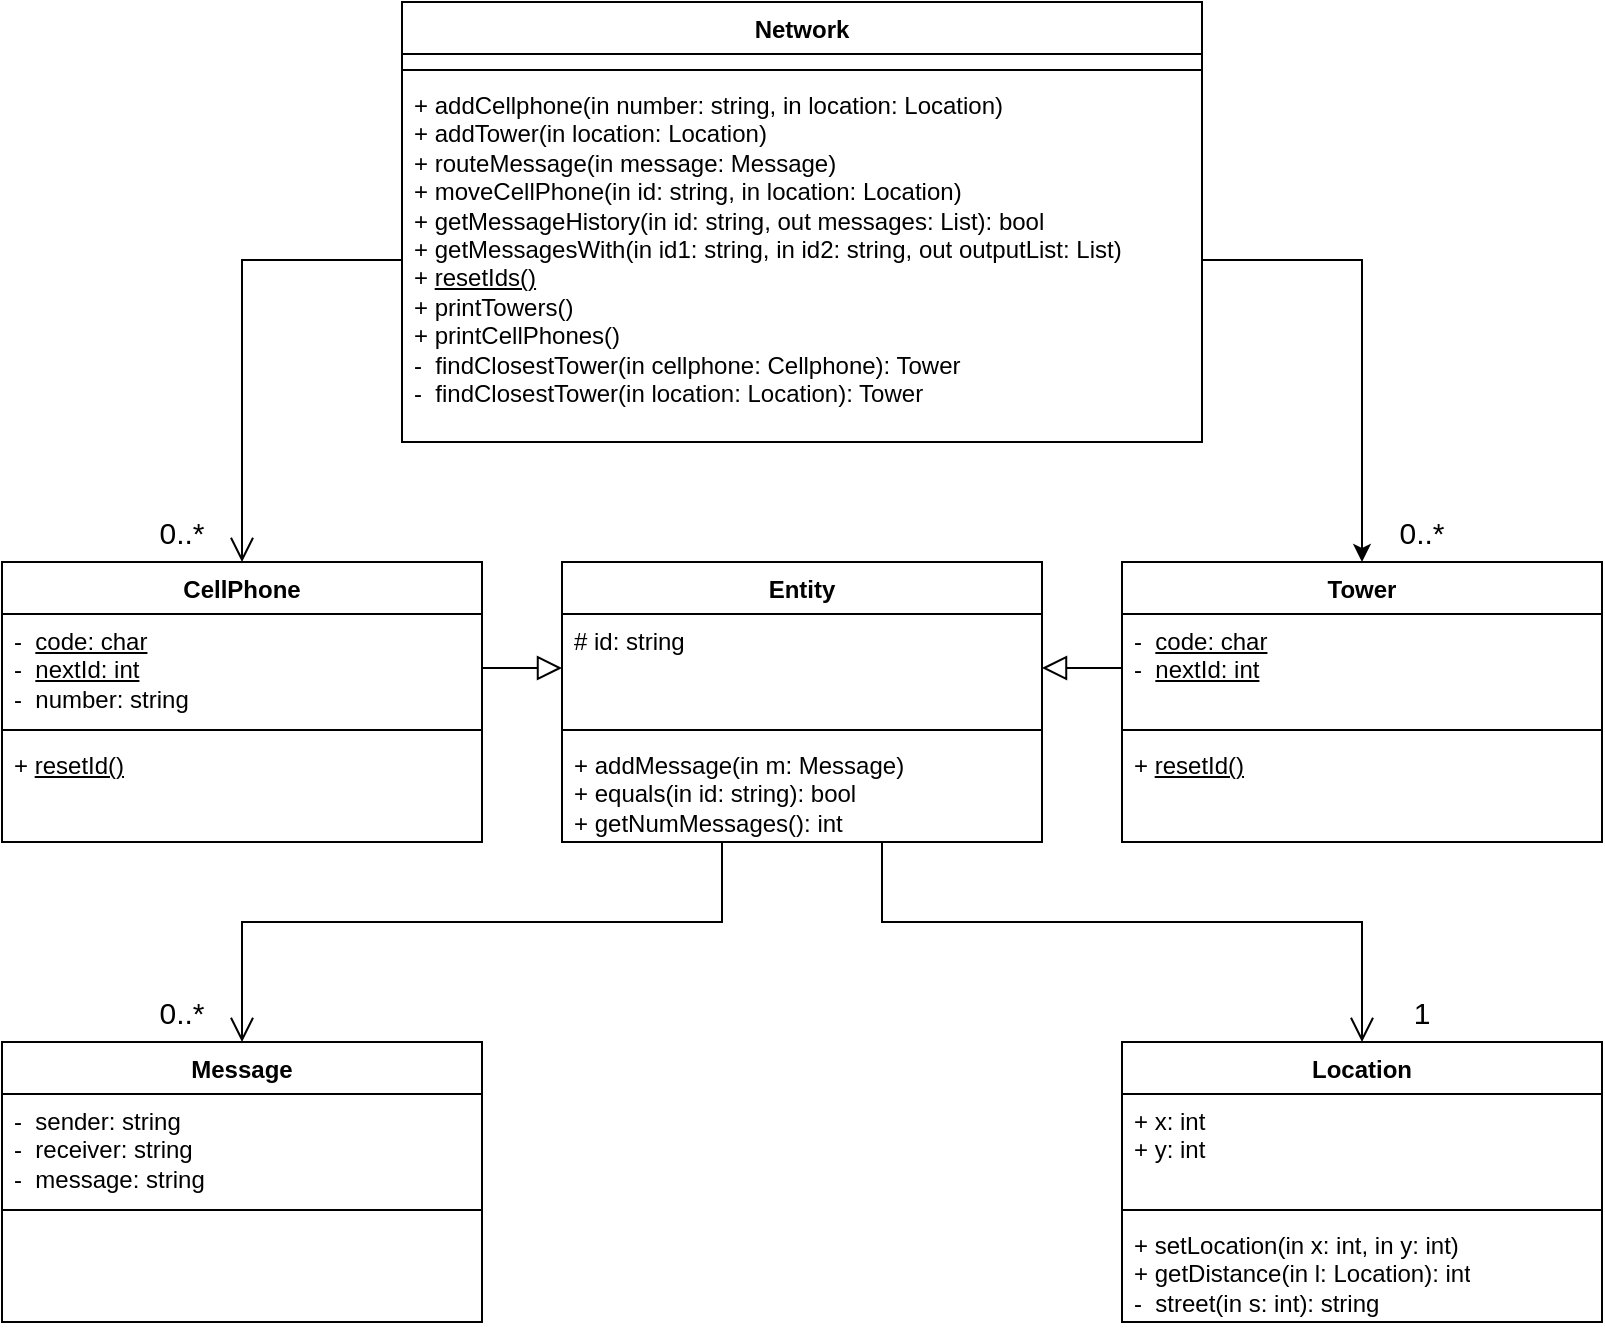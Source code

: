 <mxfile version="22.1.2" type="github">
  <diagram id="C5RBs43oDa-KdzZeNtuy" name="Page-1">
    <mxGraphModel dx="1050" dy="624" grid="1" gridSize="10" guides="1" tooltips="1" connect="1" arrows="1" fold="1" page="1" pageScale="1" pageWidth="850" pageHeight="1100" math="0" shadow="0">
      <root>
        <mxCell id="WIyWlLk6GJQsqaUBKTNV-0" />
        <mxCell id="WIyWlLk6GJQsqaUBKTNV-1" parent="WIyWlLk6GJQsqaUBKTNV-0" />
        <mxCell id="0oTE2nUID6lhTaBn_6L_-1" value="Network" style="swimlane;fontStyle=1;align=center;verticalAlign=top;childLayout=stackLayout;horizontal=1;startSize=26;horizontalStack=0;resizeParent=1;resizeParentMax=0;resizeLast=0;collapsible=1;marginBottom=0;whiteSpace=wrap;html=1;" parent="WIyWlLk6GJQsqaUBKTNV-1" vertex="1">
          <mxGeometry x="220" y="40" width="400" height="220" as="geometry" />
        </mxCell>
        <mxCell id="0oTE2nUID6lhTaBn_6L_-2" value="&lt;div&gt;&lt;br&gt;&lt;/div&gt;" style="text;strokeColor=none;fillColor=none;align=left;verticalAlign=top;spacingLeft=4;spacingRight=4;overflow=hidden;rotatable=0;points=[[0,0.5],[1,0.5]];portConstraint=eastwest;whiteSpace=wrap;html=1;" parent="0oTE2nUID6lhTaBn_6L_-1" vertex="1">
          <mxGeometry y="26" width="400" height="4" as="geometry" />
        </mxCell>
        <mxCell id="0oTE2nUID6lhTaBn_6L_-3" value="" style="line;strokeWidth=1;fillColor=none;align=left;verticalAlign=middle;spacingTop=-1;spacingLeft=3;spacingRight=3;rotatable=0;labelPosition=right;points=[];portConstraint=eastwest;strokeColor=inherit;" parent="0oTE2nUID6lhTaBn_6L_-1" vertex="1">
          <mxGeometry y="30" width="400" height="8" as="geometry" />
        </mxCell>
        <mxCell id="0oTE2nUID6lhTaBn_6L_-4" value="&lt;div&gt;&lt;div style=&quot;border-color: var(--border-color);&quot;&gt;+ addCellphone(in number: string, in location: Location)&lt;br style=&quot;border-color: var(--border-color);&quot;&gt;+ addTower(in location: Location)&lt;/div&gt;&lt;div style=&quot;border-color: var(--border-color);&quot;&gt;+ routeMessage(in message: Message)&lt;br style=&quot;border-color: var(--border-color);&quot;&gt;&lt;/div&gt;+ moveCellPhone(in id: string, in location: Location)&lt;br style=&quot;border-color: var(--border-color);&quot;&gt;&lt;div style=&quot;border-color: var(--border-color);&quot;&gt;+ getMessageHistory(in id: string, out messages: List): bool&lt;br&gt;&lt;/div&gt;&lt;div style=&quot;border-color: var(--border-color);&quot;&gt;+ getMessagesWith(in id1: string, in id2: string, out outputList: List)&lt;br style=&quot;border-color: var(--border-color);&quot;&gt;+ &lt;u&gt;resetIds()&lt;/u&gt;&lt;br style=&quot;border-color: var(--border-color);&quot;&gt;&lt;/div&gt;&lt;div style=&quot;border-color: var(--border-color);&quot;&gt;+ printTowers()&lt;/div&gt;&lt;div style=&quot;border-color: var(--border-color);&quot;&gt;+ printCellPhones()&lt;br style=&quot;border-color: var(--border-color);&quot;&gt;-&amp;nbsp; findClosestTower(in&amp;nbsp;cellphone: Cellphone): Tower&lt;br style=&quot;border-color: var(--border-color);&quot;&gt;-&amp;nbsp; findClosestTower(in location: Location): Tower&lt;/div&gt;&lt;/div&gt;" style="text;strokeColor=none;fillColor=none;align=left;verticalAlign=top;spacingLeft=4;spacingRight=4;overflow=hidden;rotatable=0;points=[[0,0.5],[1,0.5]];portConstraint=eastwest;whiteSpace=wrap;html=1;" parent="0oTE2nUID6lhTaBn_6L_-1" vertex="1">
          <mxGeometry y="38" width="400" height="182" as="geometry" />
        </mxCell>
        <mxCell id="z44Hdahtrjjeqq5iOIPm-3" value="CellPhone" style="swimlane;fontStyle=1;align=center;verticalAlign=top;childLayout=stackLayout;horizontal=1;startSize=26;horizontalStack=0;resizeParent=1;resizeParentMax=0;resizeLast=0;collapsible=1;marginBottom=0;whiteSpace=wrap;html=1;" parent="WIyWlLk6GJQsqaUBKTNV-1" vertex="1">
          <mxGeometry x="20" y="320" width="240" height="140" as="geometry" />
        </mxCell>
        <mxCell id="z44Hdahtrjjeqq5iOIPm-4" value="&lt;div&gt;-&amp;nbsp; &lt;u&gt;code: char&lt;br&gt;&lt;/u&gt;&lt;/div&gt;&lt;div&gt;-&amp;nbsp; &lt;u&gt;nextId: int&lt;/u&gt;&lt;/div&gt;&lt;div&gt;-&amp;nbsp; number: string&lt;br&gt;&lt;/div&gt;" style="text;strokeColor=none;fillColor=none;align=left;verticalAlign=top;spacingLeft=4;spacingRight=4;overflow=hidden;rotatable=0;points=[[0,0.5],[1,0.5]];portConstraint=eastwest;whiteSpace=wrap;html=1;" parent="z44Hdahtrjjeqq5iOIPm-3" vertex="1">
          <mxGeometry y="26" width="240" height="54" as="geometry" />
        </mxCell>
        <mxCell id="z44Hdahtrjjeqq5iOIPm-5" value="" style="line;strokeWidth=1;fillColor=none;align=left;verticalAlign=middle;spacingTop=-1;spacingLeft=3;spacingRight=3;rotatable=0;labelPosition=right;points=[];portConstraint=eastwest;strokeColor=inherit;" parent="z44Hdahtrjjeqq5iOIPm-3" vertex="1">
          <mxGeometry y="80" width="240" height="8" as="geometry" />
        </mxCell>
        <mxCell id="z44Hdahtrjjeqq5iOIPm-6" value="&lt;div&gt;+ &lt;u&gt;resetId()&lt;/u&gt;&lt;/div&gt;" style="text;strokeColor=none;fillColor=none;align=left;verticalAlign=top;spacingLeft=4;spacingRight=4;overflow=hidden;rotatable=0;points=[[0,0.5],[1,0.5]];portConstraint=eastwest;whiteSpace=wrap;html=1;" parent="z44Hdahtrjjeqq5iOIPm-3" vertex="1">
          <mxGeometry y="88" width="240" height="52" as="geometry" />
        </mxCell>
        <mxCell id="z44Hdahtrjjeqq5iOIPm-7" value="Tower" style="swimlane;fontStyle=1;align=center;verticalAlign=top;childLayout=stackLayout;horizontal=1;startSize=26;horizontalStack=0;resizeParent=1;resizeParentMax=0;resizeLast=0;collapsible=1;marginBottom=0;whiteSpace=wrap;html=1;" parent="WIyWlLk6GJQsqaUBKTNV-1" vertex="1">
          <mxGeometry x="580" y="320" width="240" height="140" as="geometry" />
        </mxCell>
        <mxCell id="z44Hdahtrjjeqq5iOIPm-8" value="&lt;div&gt;-&amp;nbsp; &lt;u&gt;code: char&lt;br&gt;&lt;/u&gt;&lt;/div&gt;&lt;div&gt;-&amp;nbsp; &lt;u&gt;nextId: int&lt;/u&gt;&lt;/div&gt;" style="text;strokeColor=none;fillColor=none;align=left;verticalAlign=top;spacingLeft=4;spacingRight=4;overflow=hidden;rotatable=0;points=[[0,0.5],[1,0.5]];portConstraint=eastwest;whiteSpace=wrap;html=1;" parent="z44Hdahtrjjeqq5iOIPm-7" vertex="1">
          <mxGeometry y="26" width="240" height="54" as="geometry" />
        </mxCell>
        <mxCell id="z44Hdahtrjjeqq5iOIPm-9" value="" style="line;strokeWidth=1;fillColor=none;align=left;verticalAlign=middle;spacingTop=-1;spacingLeft=3;spacingRight=3;rotatable=0;labelPosition=right;points=[];portConstraint=eastwest;strokeColor=inherit;" parent="z44Hdahtrjjeqq5iOIPm-7" vertex="1">
          <mxGeometry y="80" width="240" height="8" as="geometry" />
        </mxCell>
        <mxCell id="z44Hdahtrjjeqq5iOIPm-10" value="&lt;div&gt;+ &lt;u&gt;resetId()&lt;/u&gt;&lt;/div&gt;" style="text;strokeColor=none;fillColor=none;align=left;verticalAlign=top;spacingLeft=4;spacingRight=4;overflow=hidden;rotatable=0;points=[[0,0.5],[1,0.5]];portConstraint=eastwest;whiteSpace=wrap;html=1;" parent="z44Hdahtrjjeqq5iOIPm-7" vertex="1">
          <mxGeometry y="88" width="240" height="52" as="geometry" />
        </mxCell>
        <mxCell id="z44Hdahtrjjeqq5iOIPm-29" value="" style="edgeStyle=orthogonalEdgeStyle;rounded=0;orthogonalLoop=1;jettySize=auto;html=1;entryX=0.5;entryY=0;entryDx=0;entryDy=0;endArrow=open;endFill=0;endSize=10;" parent="WIyWlLk6GJQsqaUBKTNV-1" target="z44Hdahtrjjeqq5iOIPm-25" edge="1">
          <mxGeometry relative="1" as="geometry">
            <Array as="points">
              <mxPoint x="380" y="500" />
              <mxPoint x="140" y="500" />
            </Array>
            <mxPoint x="380" y="460" as="sourcePoint" />
            <mxPoint x="140" y="500" as="targetPoint" />
          </mxGeometry>
        </mxCell>
        <mxCell id="z44Hdahtrjjeqq5iOIPm-11" value="Entity" style="swimlane;fontStyle=1;align=center;verticalAlign=top;childLayout=stackLayout;horizontal=1;startSize=26;horizontalStack=0;resizeParent=1;resizeParentMax=0;resizeLast=0;collapsible=1;marginBottom=0;whiteSpace=wrap;html=1;" parent="WIyWlLk6GJQsqaUBKTNV-1" vertex="1">
          <mxGeometry x="300" y="320" width="240" height="140" as="geometry" />
        </mxCell>
        <mxCell id="z44Hdahtrjjeqq5iOIPm-12" value="# id: string" style="text;strokeColor=none;fillColor=none;align=left;verticalAlign=top;spacingLeft=4;spacingRight=4;overflow=hidden;rotatable=0;points=[[0,0.5],[1,0.5]];portConstraint=eastwest;whiteSpace=wrap;html=1;" parent="z44Hdahtrjjeqq5iOIPm-11" vertex="1">
          <mxGeometry y="26" width="240" height="54" as="geometry" />
        </mxCell>
        <mxCell id="z44Hdahtrjjeqq5iOIPm-13" value="" style="line;strokeWidth=1;fillColor=none;align=left;verticalAlign=middle;spacingTop=-1;spacingLeft=3;spacingRight=3;rotatable=0;labelPosition=right;points=[];portConstraint=eastwest;strokeColor=inherit;" parent="z44Hdahtrjjeqq5iOIPm-11" vertex="1">
          <mxGeometry y="80" width="240" height="8" as="geometry" />
        </mxCell>
        <mxCell id="z44Hdahtrjjeqq5iOIPm-14" value="+ addMessage(in m: Message)&lt;br&gt;&lt;div&gt;+&amp;nbsp;equals(in id: string): bool&lt;/div&gt;&lt;div&gt;+ getNumMessages(): int&lt;br&gt;&lt;/div&gt;" style="text;strokeColor=none;fillColor=none;align=left;verticalAlign=top;spacingLeft=4;spacingRight=4;overflow=hidden;rotatable=0;points=[[0,0.5],[1,0.5]];portConstraint=eastwest;whiteSpace=wrap;html=1;" parent="z44Hdahtrjjeqq5iOIPm-11" vertex="1">
          <mxGeometry y="88" width="240" height="52" as="geometry" />
        </mxCell>
        <mxCell id="z44Hdahtrjjeqq5iOIPm-20" value="&lt;font style=&quot;font-size: 15px;&quot;&gt;0..*&lt;/font&gt;" style="text;html=1;strokeColor=none;fillColor=none;align=center;verticalAlign=middle;whiteSpace=wrap;rounded=0;" parent="WIyWlLk6GJQsqaUBKTNV-1" vertex="1">
          <mxGeometry x="80" y="290" width="60" height="30" as="geometry" />
        </mxCell>
        <mxCell id="z44Hdahtrjjeqq5iOIPm-25" value="Message" style="swimlane;fontStyle=1;align=center;verticalAlign=top;childLayout=stackLayout;horizontal=1;startSize=26;horizontalStack=0;resizeParent=1;resizeParentMax=0;resizeLast=0;collapsible=1;marginBottom=0;whiteSpace=wrap;html=1;" parent="WIyWlLk6GJQsqaUBKTNV-1" vertex="1">
          <mxGeometry x="20" y="560" width="240" height="140" as="geometry" />
        </mxCell>
        <mxCell id="z44Hdahtrjjeqq5iOIPm-26" value="-&amp;nbsp; sender: string&lt;br&gt;-&amp;nbsp; receiver: string&lt;br&gt;-&amp;nbsp; message: string" style="text;strokeColor=none;fillColor=none;align=left;verticalAlign=top;spacingLeft=4;spacingRight=4;overflow=hidden;rotatable=0;points=[[0,0.5],[1,0.5]];portConstraint=eastwest;whiteSpace=wrap;html=1;" parent="z44Hdahtrjjeqq5iOIPm-25" vertex="1">
          <mxGeometry y="26" width="240" height="54" as="geometry" />
        </mxCell>
        <mxCell id="z44Hdahtrjjeqq5iOIPm-27" value="" style="line;strokeWidth=1;fillColor=none;align=left;verticalAlign=middle;spacingTop=-1;spacingLeft=3;spacingRight=3;rotatable=0;labelPosition=right;points=[];portConstraint=eastwest;strokeColor=inherit;" parent="z44Hdahtrjjeqq5iOIPm-25" vertex="1">
          <mxGeometry y="80" width="240" height="8" as="geometry" />
        </mxCell>
        <mxCell id="z44Hdahtrjjeqq5iOIPm-28" value="&lt;div&gt;&lt;br&gt;&lt;/div&gt;&lt;div&gt;&lt;br&gt;&lt;/div&gt;&lt;div&gt;&lt;br&gt;&lt;/div&gt;" style="text;strokeColor=none;fillColor=none;align=left;verticalAlign=top;spacingLeft=4;spacingRight=4;overflow=hidden;rotatable=0;points=[[0,0.5],[1,0.5]];portConstraint=eastwest;whiteSpace=wrap;html=1;" parent="z44Hdahtrjjeqq5iOIPm-25" vertex="1">
          <mxGeometry y="88" width="240" height="52" as="geometry" />
        </mxCell>
        <mxCell id="z44Hdahtrjjeqq5iOIPm-37" value="&lt;font style=&quot;font-size: 15px;&quot;&gt;0..*&lt;/font&gt;" style="text;html=1;strokeColor=none;fillColor=none;align=center;verticalAlign=middle;whiteSpace=wrap;rounded=0;" parent="WIyWlLk6GJQsqaUBKTNV-1" vertex="1">
          <mxGeometry x="700" y="290" width="60" height="30" as="geometry" />
        </mxCell>
        <mxCell id="z44Hdahtrjjeqq5iOIPm-38" value="&lt;font style=&quot;font-size: 15px;&quot;&gt;0..*&lt;/font&gt;" style="text;html=1;strokeColor=none;fillColor=none;align=center;verticalAlign=middle;whiteSpace=wrap;rounded=0;" parent="WIyWlLk6GJQsqaUBKTNV-1" vertex="1">
          <mxGeometry x="80" y="530" width="60" height="30" as="geometry" />
        </mxCell>
        <mxCell id="O4lFAnB1TVO2TF_nmuDd-0" value="" style="endArrow=block;html=1;rounded=0;exitX=0;exitY=0.5;exitDx=0;exitDy=0;entryX=1;entryY=0.5;entryDx=0;entryDy=0;endFill=0;endSize=10;" parent="WIyWlLk6GJQsqaUBKTNV-1" source="z44Hdahtrjjeqq5iOIPm-8" target="z44Hdahtrjjeqq5iOIPm-12" edge="1">
          <mxGeometry width="50" height="50" relative="1" as="geometry">
            <mxPoint x="530" y="420" as="sourcePoint" />
            <mxPoint x="580" y="370" as="targetPoint" />
          </mxGeometry>
        </mxCell>
        <mxCell id="O4lFAnB1TVO2TF_nmuDd-1" value="" style="endArrow=block;html=1;rounded=0;exitX=1;exitY=0.5;exitDx=0;exitDy=0;entryX=0;entryY=0.5;entryDx=0;entryDy=0;endFill=0;endSize=10;" parent="WIyWlLk6GJQsqaUBKTNV-1" source="z44Hdahtrjjeqq5iOIPm-4" target="z44Hdahtrjjeqq5iOIPm-12" edge="1">
          <mxGeometry width="50" height="50" relative="1" as="geometry">
            <mxPoint x="590" y="383" as="sourcePoint" />
            <mxPoint x="530" y="383" as="targetPoint" />
          </mxGeometry>
        </mxCell>
        <mxCell id="O4lFAnB1TVO2TF_nmuDd-2" value="" style="edgeStyle=orthogonalEdgeStyle;rounded=0;orthogonalLoop=1;jettySize=auto;html=1;endArrow=open;endFill=0;endSize=10;entryX=0;entryY=1;entryDx=0;entryDy=0;" parent="WIyWlLk6GJQsqaUBKTNV-1" edge="1" target="O4lFAnB1TVO2TF_nmuDd-7">
          <mxGeometry relative="1" as="geometry">
            <Array as="points">
              <mxPoint x="460" y="500" />
              <mxPoint x="700" y="500" />
            </Array>
            <mxPoint x="460" y="460" as="sourcePoint" />
            <mxPoint x="700" y="540" as="targetPoint" />
          </mxGeometry>
        </mxCell>
        <mxCell id="O4lFAnB1TVO2TF_nmuDd-3" value="Location" style="swimlane;fontStyle=1;align=center;verticalAlign=top;childLayout=stackLayout;horizontal=1;startSize=26;horizontalStack=0;resizeParent=1;resizeParentMax=0;resizeLast=0;collapsible=1;marginBottom=0;whiteSpace=wrap;html=1;" parent="WIyWlLk6GJQsqaUBKTNV-1" vertex="1">
          <mxGeometry x="580" y="560" width="240" height="140" as="geometry" />
        </mxCell>
        <mxCell id="O4lFAnB1TVO2TF_nmuDd-4" value="+ x: int&lt;br&gt;+ y: int" style="text;strokeColor=none;fillColor=none;align=left;verticalAlign=top;spacingLeft=4;spacingRight=4;overflow=hidden;rotatable=0;points=[[0,0.5],[1,0.5]];portConstraint=eastwest;whiteSpace=wrap;html=1;" parent="O4lFAnB1TVO2TF_nmuDd-3" vertex="1">
          <mxGeometry y="26" width="240" height="54" as="geometry" />
        </mxCell>
        <mxCell id="O4lFAnB1TVO2TF_nmuDd-5" value="" style="line;strokeWidth=1;fillColor=none;align=left;verticalAlign=middle;spacingTop=-1;spacingLeft=3;spacingRight=3;rotatable=0;labelPosition=right;points=[];portConstraint=eastwest;strokeColor=inherit;" parent="O4lFAnB1TVO2TF_nmuDd-3" vertex="1">
          <mxGeometry y="80" width="240" height="8" as="geometry" />
        </mxCell>
        <mxCell id="O4lFAnB1TVO2TF_nmuDd-6" value="+ setLocation(in x: int, in y: int)&lt;div&gt;+ getDistance(in l: Location): int&lt;/div&gt;&lt;div&gt;-&amp;nbsp; street(in s: int): string&lt;br&gt;&lt;/div&gt;" style="text;strokeColor=none;fillColor=none;align=left;verticalAlign=top;spacingLeft=4;spacingRight=4;overflow=hidden;rotatable=0;points=[[0,0.5],[1,0.5]];portConstraint=eastwest;whiteSpace=wrap;html=1;" parent="O4lFAnB1TVO2TF_nmuDd-3" vertex="1">
          <mxGeometry y="88" width="240" height="52" as="geometry" />
        </mxCell>
        <mxCell id="O4lFAnB1TVO2TF_nmuDd-7" value="&lt;font style=&quot;font-size: 15px;&quot;&gt;1&lt;/font&gt;" style="text;html=1;strokeColor=none;fillColor=none;align=center;verticalAlign=middle;whiteSpace=wrap;rounded=0;" parent="WIyWlLk6GJQsqaUBKTNV-1" vertex="1">
          <mxGeometry x="700" y="530" width="60" height="30" as="geometry" />
        </mxCell>
        <mxCell id="KoOSAPbPaTdt0TtMnPyq-1" style="edgeStyle=orthogonalEdgeStyle;rounded=0;orthogonalLoop=1;jettySize=auto;html=1;endArrow=open;endFill=0;endSize=10;startSize=10;" parent="WIyWlLk6GJQsqaUBKTNV-1" source="0oTE2nUID6lhTaBn_6L_-4" target="z44Hdahtrjjeqq5iOIPm-3" edge="1">
          <mxGeometry relative="1" as="geometry" />
        </mxCell>
        <mxCell id="KoOSAPbPaTdt0TtMnPyq-2" style="edgeStyle=orthogonalEdgeStyle;rounded=0;orthogonalLoop=1;jettySize=auto;html=1;entryX=0.5;entryY=0;entryDx=0;entryDy=0;" parent="WIyWlLk6GJQsqaUBKTNV-1" source="0oTE2nUID6lhTaBn_6L_-4" target="z44Hdahtrjjeqq5iOIPm-7" edge="1">
          <mxGeometry relative="1" as="geometry" />
        </mxCell>
      </root>
    </mxGraphModel>
  </diagram>
</mxfile>
